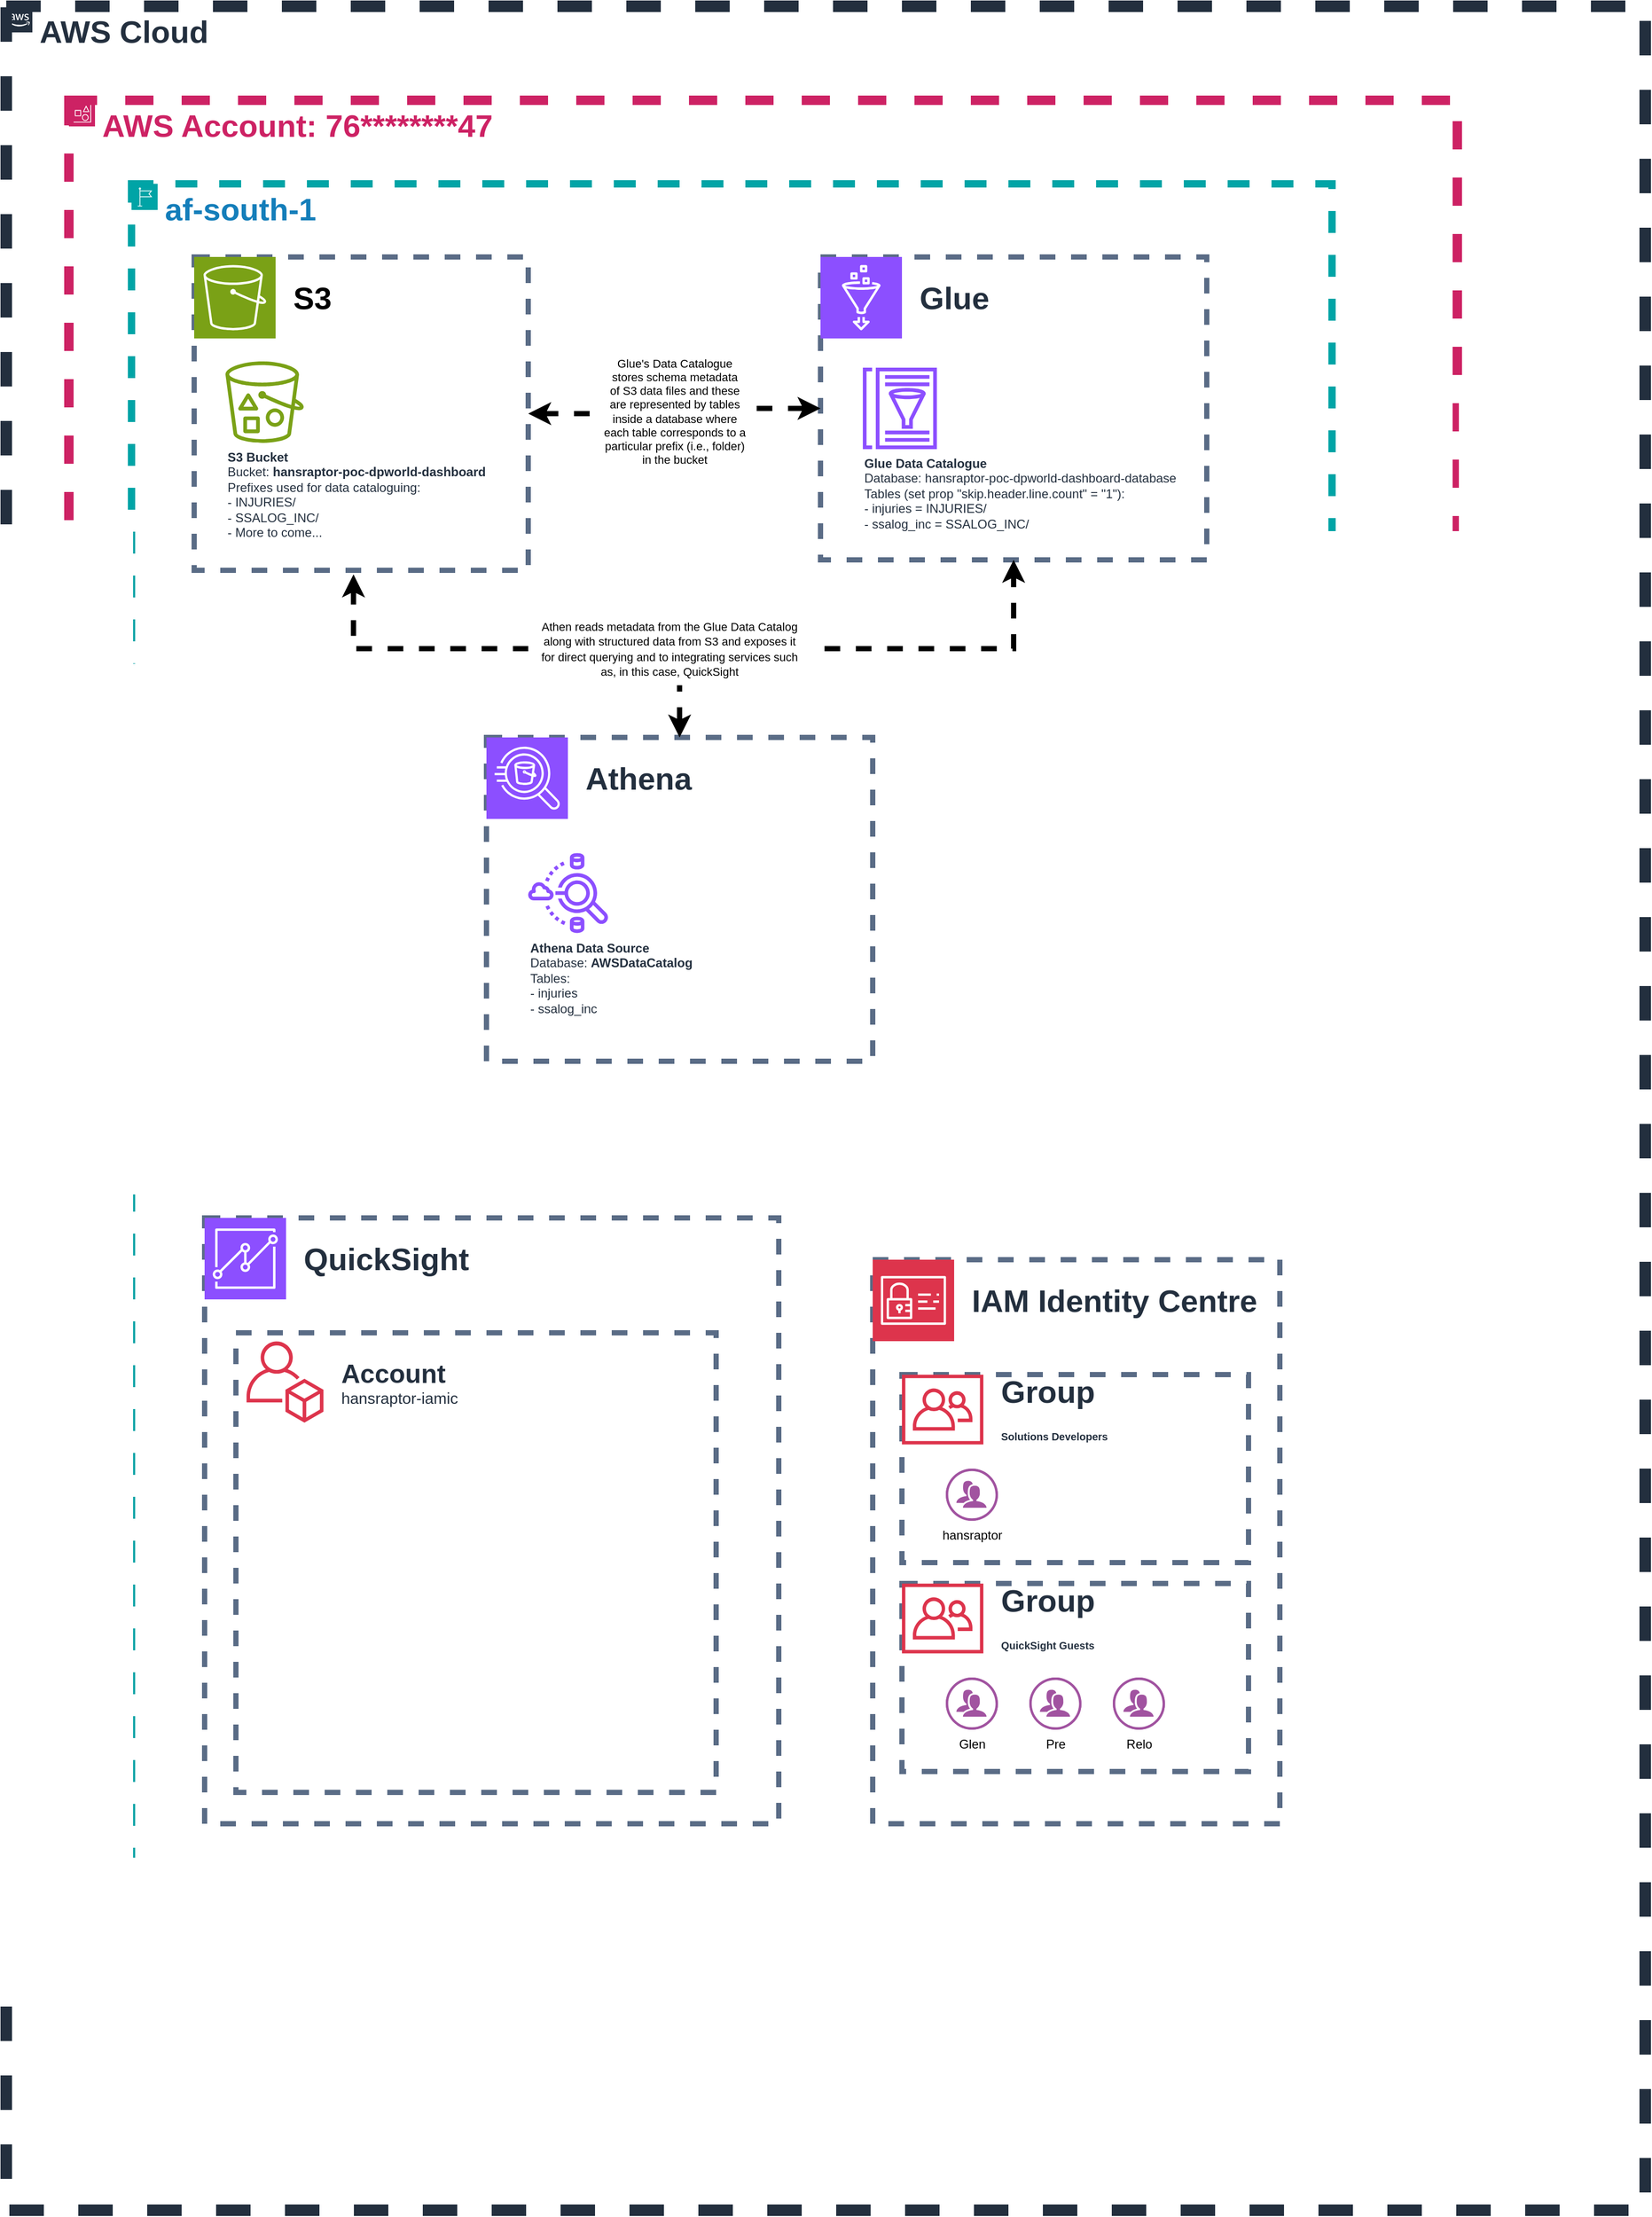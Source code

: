 <mxfile version="26.2.12">
  <diagram name="Page-1" id="07nnad0YqxYMllLoAqNN">
    <mxGraphModel dx="1599" dy="911" grid="1" gridSize="10" guides="1" tooltips="1" connect="1" arrows="1" fold="1" page="1" pageScale="1" pageWidth="4681" pageHeight="3300" math="0" shadow="0">
      <root>
        <mxCell id="0" />
        <mxCell id="1" parent="0" />
        <mxCell id="I3rigS5n5Z_DNkKy_Ji--31" value="&lt;font style=&quot;font-size: 30px;&quot;&gt;&lt;b&gt;AWS Cloud&lt;/b&gt;&lt;/font&gt;" style="points=[[0,0],[0.25,0],[0.5,0],[0.75,0],[1,0],[1,0.25],[1,0.5],[1,0.75],[1,1],[0.75,1],[0.5,1],[0.25,1],[0,1],[0,0.75],[0,0.5],[0,0.25]];outlineConnect=0;gradientColor=none;html=1;whiteSpace=wrap;fontSize=12;fontStyle=0;container=1;pointerEvents=0;collapsible=0;recursiveResize=0;shape=mxgraph.aws4.group;grIcon=mxgraph.aws4.group_aws_cloud_alt;strokeColor=#232F3E;fillColor=none;verticalAlign=top;align=left;spacingLeft=30;fontColor=light-dark(#232F3E,#FF7F93);dashed=1;strokeWidth=11;backgroundOutline=0;" vertex="1" parent="1">
          <mxGeometry x="140" y="50" width="1570" height="2110" as="geometry" />
        </mxCell>
        <mxCell id="I3rigS5n5Z_DNkKy_Ji--8" value="&lt;span style=&quot;font-size: 30px;&quot;&gt;&lt;b&gt;AWS Account: 76********47&lt;/b&gt;&lt;/span&gt;" style="points=[[0,0],[0.25,0],[0.5,0],[0.75,0],[1,0],[1,0.25],[1,0.5],[1,0.75],[1,1],[0.75,1],[0.5,1],[0.25,1],[0,1],[0,0.75],[0,0.5],[0,0.25]];outlineConnect=0;gradientColor=none;html=1;whiteSpace=wrap;fontSize=12;fontStyle=0;container=1;pointerEvents=0;collapsible=0;recursiveResize=0;shape=mxgraph.aws4.group;grIcon=mxgraph.aws4.group_account;strokeColor=#CD2264;fillColor=none;verticalAlign=top;align=left;spacingLeft=30;fontColor=light-dark(#CD2264,#FF7F93);dashed=1;strokeWidth=9;" vertex="1" parent="I3rigS5n5Z_DNkKy_Ji--31">
          <mxGeometry x="60" y="90" width="1330" height="1760" as="geometry" />
        </mxCell>
        <mxCell id="I3rigS5n5Z_DNkKy_Ji--4" value="&lt;b&gt;&lt;font style=&quot;font-size: 30px;&quot;&gt;af-south-1&lt;/font&gt;&lt;/b&gt;" style="points=[[0,0],[0.25,0],[0.5,0],[0.75,0],[1,0],[1,0.25],[1,0.5],[1,0.75],[1,1],[0.75,1],[0.5,1],[0.25,1],[0,1],[0,0.75],[0,0.5],[0,0.25]];outlineConnect=0;gradientColor=none;html=1;whiteSpace=wrap;fontSize=12;fontStyle=0;container=1;pointerEvents=0;collapsible=0;recursiveResize=0;shape=mxgraph.aws4.group;grIcon=mxgraph.aws4.group_region;strokeColor=#00A4A6;fillColor=none;verticalAlign=top;align=left;spacingLeft=30;fontColor=#147EBA;dashed=1;strokeWidth=7;" vertex="1" parent="I3rigS5n5Z_DNkKy_Ji--8">
          <mxGeometry x="60" y="80" width="1150" height="1610" as="geometry" />
        </mxCell>
        <mxCell id="I3rigS5n5Z_DNkKy_Ji--30" value="" style="fillColor=none;strokeColor=light-dark(#5A6C86,#FF7F93);dashed=1;verticalAlign=top;fontStyle=0;fontColor=light-dark(#5A6C86,#FF7F93);whiteSpace=wrap;html=1;strokeWidth=5;" vertex="1" parent="I3rigS5n5Z_DNkKy_Ji--4">
          <mxGeometry x="710" y="1030" width="390" height="540" as="geometry" />
        </mxCell>
        <mxCell id="I3rigS5n5Z_DNkKy_Ji--35" value="" style="fillColor=none;strokeColor=light-dark(#5A6C86,#FF7F93);dashed=1;verticalAlign=top;fontStyle=0;fontColor=light-dark(#5A6C86,#FF7F93);whiteSpace=wrap;html=1;strokeWidth=5;" vertex="1" parent="I3rigS5n5Z_DNkKy_Ji--4">
          <mxGeometry x="738" y="1140" width="332" height="180" as="geometry" />
        </mxCell>
        <mxCell id="I3rigS5n5Z_DNkKy_Ji--11" value="" style="fillColor=none;strokeColor=#5A6C86;dashed=1;verticalAlign=top;fontStyle=0;fontColor=#5A6C86;whiteSpace=wrap;html=1;strokeWidth=5;" vertex="1" parent="I3rigS5n5Z_DNkKy_Ji--4">
          <mxGeometry x="660" y="70" width="370" height="290" as="geometry" />
        </mxCell>
        <mxCell id="I3rigS5n5Z_DNkKy_Ji--18" value="" style="fillColor=none;strokeColor=#5A6C86;dashed=1;verticalAlign=top;fontStyle=0;fontColor=#5A6C86;whiteSpace=wrap;html=1;strokeWidth=5;" vertex="1" parent="I3rigS5n5Z_DNkKy_Ji--4">
          <mxGeometry x="340" y="530" width="370" height="310" as="geometry" />
        </mxCell>
        <mxCell id="I3rigS5n5Z_DNkKy_Ji--14" value="Glue&#39;s Data Catalogue&lt;div&gt;stores schema metadata&lt;/div&gt;&lt;div&gt;of S3 data files and these&lt;/div&gt;&lt;div&gt;are represented by tables&lt;/div&gt;&lt;div&gt;inside a database where&lt;/div&gt;&lt;div&gt;each&amp;nbsp;&lt;span style=&quot;background-color: light-dark(#ffffff, var(--ge-dark-color, #121212)); color: light-dark(rgb(0, 0, 0), rgb(255, 255, 255));&quot;&gt;table corresponds to a&lt;/span&gt;&lt;/div&gt;&lt;div&gt;&lt;span style=&quot;background-color: light-dark(#ffffff, var(--ge-dark-color, #121212)); color: light-dark(rgb(0, 0, 0), rgb(255, 255, 255));&quot;&gt;particular&amp;nbsp;&lt;/span&gt;&lt;span style=&quot;background-color: light-dark(#ffffff, var(--ge-dark-color, #121212)); color: light-dark(rgb(0, 0, 0), rgb(255, 255, 255));&quot;&gt;prefix (i.e., folder)&lt;/span&gt;&lt;/div&gt;&lt;div&gt;&lt;span style=&quot;background-color: light-dark(#ffffff, var(--ge-dark-color, #121212)); color: light-dark(rgb(0, 0, 0), rgb(255, 255, 255));&quot;&gt;in&amp;nbsp;&lt;/span&gt;&lt;span style=&quot;background-color: light-dark(#ffffff, var(--ge-dark-color, #121212)); color: light-dark(rgb(0, 0, 0), rgb(255, 255, 255));&quot;&gt;the bucket&lt;/span&gt;&lt;/div&gt;" style="edgeStyle=orthogonalEdgeStyle;rounded=0;orthogonalLoop=1;jettySize=auto;html=1;entryX=0;entryY=0.5;entryDx=0;entryDy=0;strokeWidth=5;dashed=1;curved=0;startArrow=classic;startFill=1;" edge="1" parent="I3rigS5n5Z_DNkKy_Ji--4" source="I3rigS5n5Z_DNkKy_Ji--3" target="I3rigS5n5Z_DNkKy_Ji--11">
          <mxGeometry relative="1" as="geometry" />
        </mxCell>
        <mxCell id="I3rigS5n5Z_DNkKy_Ji--3" value="" style="fillColor=none;strokeColor=light-dark(#5A6C86,#61820B);dashed=1;verticalAlign=top;fontStyle=0;fontColor=#5A6C86;whiteSpace=wrap;html=1;strokeWidth=5;" vertex="1" parent="I3rigS5n5Z_DNkKy_Ji--4">
          <mxGeometry x="60" y="70" width="320" height="300" as="geometry" />
        </mxCell>
        <mxCell id="I3rigS5n5Z_DNkKy_Ji--1" value="&lt;b&gt;&lt;font style=&quot;color: light-dark(rgb(0, 0, 0), rgb(97, 130, 11));&quot;&gt;S3&lt;/font&gt;&lt;/b&gt;" style="sketch=0;points=[[0,0,0],[0.25,0,0],[0.5,0,0],[0.75,0,0],[1,0,0],[0,1,0],[0.25,1,0],[0.5,1,0],[0.75,1,0],[1,1,0],[0,0.25,0],[0,0.5,0],[0,0.75,0],[1,0.25,0],[1,0.5,0],[1,0.75,0]];outlineConnect=0;fontColor=#232F3E;fillColor=#7AA116;strokeColor=#ffffff;dashed=0;verticalLabelPosition=middle;verticalAlign=middle;align=left;html=1;fontSize=30;fontStyle=0;aspect=fixed;shape=mxgraph.aws4.resourceIcon;resIcon=mxgraph.aws4.s3;labelPosition=right;spacingLeft=15;" vertex="1" parent="I3rigS5n5Z_DNkKy_Ji--4">
          <mxGeometry x="60" y="70" width="78" height="78" as="geometry" />
        </mxCell>
        <mxCell id="I3rigS5n5Z_DNkKy_Ji--9" value="&lt;div&gt;&lt;b&gt;S3 Bucket&lt;/b&gt;&lt;/div&gt;Bucket: &lt;b&gt;hansraptor-poc-dpworld-dashboard&lt;/b&gt;&lt;div&gt;Prefixes used for data cataloguing:&lt;/div&gt;&lt;div&gt;-&amp;nbsp;INJURIES/&lt;/div&gt;&lt;div&gt;-&amp;nbsp;SSALOG_INC/&lt;/div&gt;&lt;div&gt;- More to come...&lt;/div&gt;" style="sketch=0;outlineConnect=0;fontColor=#232F3E;gradientColor=none;fillColor=#7AA116;strokeColor=none;dashed=0;verticalLabelPosition=bottom;verticalAlign=top;align=left;html=1;fontSize=12;fontStyle=0;aspect=fixed;pointerEvents=1;shape=mxgraph.aws4.bucket_with_objects;" vertex="1" parent="I3rigS5n5Z_DNkKy_Ji--4">
          <mxGeometry x="90" y="170" width="75" height="78" as="geometry" />
        </mxCell>
        <mxCell id="I3rigS5n5Z_DNkKy_Ji--10" value="&lt;b&gt;Glue&lt;/b&gt;" style="sketch=0;points=[[0,0,0],[0.25,0,0],[0.5,0,0],[0.75,0,0],[1,0,0],[0,1,0],[0.25,1,0],[0.5,1,0],[0.75,1,0],[1,1,0],[0,0.25,0],[0,0.5,0],[0,0.75,0],[1,0.25,0],[1,0.5,0],[1,0.75,0]];outlineConnect=0;fontColor=light-dark(#232F3E,#B17DFF);fillColor=#8C4FFF;strokeColor=#ffffff;dashed=0;verticalLabelPosition=middle;verticalAlign=middle;align=left;html=1;fontSize=30;fontStyle=0;aspect=fixed;shape=mxgraph.aws4.resourceIcon;resIcon=mxgraph.aws4.glue;labelPosition=right;spacingLeft=15;" vertex="1" parent="I3rigS5n5Z_DNkKy_Ji--4">
          <mxGeometry x="660" y="70" width="78" height="78" as="geometry" />
        </mxCell>
        <mxCell id="I3rigS5n5Z_DNkKy_Ji--12" value="&lt;div&gt;&lt;b&gt;Glue Data Catalogue&lt;/b&gt;&lt;/div&gt;Database:&amp;nbsp;hansraptor-poc-dpworld-dashboard-database&lt;div&gt;Tables (set prop &quot;skip.header.line.count&quot; = &quot;1&quot;):&lt;/div&gt;&lt;div&gt;-&amp;nbsp;injuries = INJURIES/&lt;/div&gt;&lt;div&gt;-&amp;nbsp;ssalog_inc = SSALOG_INC/&lt;/div&gt;" style="sketch=0;outlineConnect=0;fontColor=#232F3E;gradientColor=none;fillColor=#8C4FFF;strokeColor=none;dashed=0;verticalLabelPosition=bottom;verticalAlign=top;align=left;html=1;fontSize=12;fontStyle=0;aspect=fixed;pointerEvents=1;shape=mxgraph.aws4.glue_data_catalog;" vertex="1" parent="I3rigS5n5Z_DNkKy_Ji--4">
          <mxGeometry x="700" y="176" width="72" height="78" as="geometry" />
        </mxCell>
        <mxCell id="I3rigS5n5Z_DNkKy_Ji--17" value="Athena" style="sketch=0;points=[[0,0,0],[0.25,0,0],[0.5,0,0],[0.75,0,0],[1,0,0],[0,1,0],[0.25,1,0],[0.5,1,0],[0.75,1,0],[1,1,0],[0,0.25,0],[0,0.5,0],[0,0.75,0],[1,0.25,0],[1,0.5,0],[1,0.75,0]];outlineConnect=0;fontColor=light-dark(#232F3E,#B17DFF);fillColor=#8C4FFF;strokeColor=#ffffff;dashed=0;verticalLabelPosition=middle;verticalAlign=middle;align=left;html=1;fontSize=30;fontStyle=1;aspect=fixed;shape=mxgraph.aws4.resourceIcon;resIcon=mxgraph.aws4.athena;labelPosition=right;spacingLeft=15;" vertex="1" parent="I3rigS5n5Z_DNkKy_Ji--4">
          <mxGeometry x="340" y="530" width="78" height="78" as="geometry" />
        </mxCell>
        <mxCell id="I3rigS5n5Z_DNkKy_Ji--19" value="&lt;b&gt;Athena Data Source&lt;/b&gt;&lt;div&gt;Database: &lt;b&gt;AWSDataCatalog&lt;/b&gt;&lt;/div&gt;&lt;div&gt;Tables:&lt;/div&gt;&lt;div&gt;- injuries&lt;/div&gt;&lt;div&gt;- ssalog_inc&lt;/div&gt;" style="sketch=0;outlineConnect=0;fontColor=#232F3E;gradientColor=none;fillColor=#8C4FFF;strokeColor=none;dashed=0;verticalLabelPosition=bottom;verticalAlign=top;align=left;html=1;fontSize=12;fontStyle=0;aspect=fixed;pointerEvents=1;shape=mxgraph.aws4.athena_data_source_connectors;" vertex="1" parent="I3rigS5n5Z_DNkKy_Ji--4">
          <mxGeometry x="380" y="640" width="77" height="78" as="geometry" />
        </mxCell>
        <mxCell id="I3rigS5n5Z_DNkKy_Ji--22" value="" style="edgeStyle=orthogonalEdgeStyle;rounded=0;orthogonalLoop=1;jettySize=auto;html=1;entryX=0.5;entryY=1;entryDx=0;entryDy=0;strokeWidth=5;dashed=1;curved=0;startArrow=classic;startFill=1;exitX=0.5;exitY=0;exitDx=0;exitDy=0;" edge="1" parent="I3rigS5n5Z_DNkKy_Ji--4" source="I3rigS5n5Z_DNkKy_Ji--18" target="I3rigS5n5Z_DNkKy_Ji--11">
          <mxGeometry relative="1" as="geometry">
            <mxPoint x="410" y="405" as="sourcePoint" />
            <mxPoint x="690" y="400" as="targetPoint" />
            <Array as="points">
              <mxPoint x="525" y="445" />
              <mxPoint x="845" y="445" />
            </Array>
          </mxGeometry>
        </mxCell>
        <mxCell id="I3rigS5n5Z_DNkKy_Ji--23" value="" style="edgeStyle=orthogonalEdgeStyle;rounded=0;orthogonalLoop=1;jettySize=auto;html=1;strokeWidth=5;dashed=1;curved=0;startArrow=classic;startFill=0;exitX=0.477;exitY=1.013;exitDx=0;exitDy=0;exitPerimeter=0;endArrow=none;" edge="1" parent="I3rigS5n5Z_DNkKy_Ji--4" source="I3rigS5n5Z_DNkKy_Ji--3">
          <mxGeometry relative="1" as="geometry">
            <mxPoint x="535" y="540" as="sourcePoint" />
            <mxPoint x="520" y="445" as="targetPoint" />
            <Array as="points">
              <mxPoint x="213" y="445" />
              <mxPoint x="520" y="445" />
            </Array>
          </mxGeometry>
        </mxCell>
        <mxCell id="I3rigS5n5Z_DNkKy_Ji--25" value="&lt;span style=&quot;font-size: 11px;&quot;&gt;Athen reads metadata from the Glue Data Catalog&lt;/span&gt;&lt;div&gt;&lt;span style=&quot;font-size: 11px;&quot;&gt;along with structured data from S3 and exposes it&lt;/span&gt;&lt;/div&gt;&lt;div&gt;&lt;span style=&quot;font-size: 11px;&quot;&gt;for direct querying and to integrating services such&lt;/span&gt;&lt;/div&gt;&lt;div&gt;&lt;span style=&quot;font-size: 11px;&quot;&gt;as, in this case, QuickSight&lt;/span&gt;&lt;/div&gt;" style="text;html=1;align=center;verticalAlign=middle;resizable=0;points=[];autosize=1;strokeColor=none;fillColor=default;" vertex="1" parent="I3rigS5n5Z_DNkKy_Ji--4">
          <mxGeometry x="380" y="410" width="270" height="70" as="geometry" />
        </mxCell>
        <mxCell id="I3rigS5n5Z_DNkKy_Ji--26" value="" style="fillColor=none;strokeColor=#5A6C86;dashed=1;verticalAlign=top;fontStyle=0;fontColor=#5A6C86;whiteSpace=wrap;html=1;strokeWidth=5;" vertex="1" parent="I3rigS5n5Z_DNkKy_Ji--4">
          <mxGeometry x="70" y="990" width="550" height="580" as="geometry" />
        </mxCell>
        <mxCell id="I3rigS5n5Z_DNkKy_Ji--28" value="&lt;b&gt;QuickSight&lt;/b&gt;" style="sketch=0;points=[[0,0,0],[0.25,0,0],[0.5,0,0],[0.75,0,0],[1,0,0],[0,1,0],[0.25,1,0],[0.5,1,0],[0.75,1,0],[1,1,0],[0,0.25,0],[0,0.5,0],[0,0.75,0],[1,0.25,0],[1,0.5,0],[1,0.75,0]];outlineConnect=0;fontColor=light-dark(#232F3E,#B17DFF);fillColor=#8C4FFF;strokeColor=#ffffff;dashed=0;verticalLabelPosition=middle;verticalAlign=middle;align=left;html=1;fontSize=30;fontStyle=0;aspect=fixed;shape=mxgraph.aws4.resourceIcon;resIcon=mxgraph.aws4.quicksight;labelPosition=right;spacingLeft=15;" vertex="1" parent="I3rigS5n5Z_DNkKy_Ji--4">
          <mxGeometry x="70" y="990" width="78" height="78" as="geometry" />
        </mxCell>
        <mxCell id="I3rigS5n5Z_DNkKy_Ji--29" value="&lt;b&gt;IAM Identity Centre&lt;/b&gt;" style="sketch=0;points=[[0,0,0],[0.25,0,0],[0.5,0,0],[0.75,0,0],[1,0,0],[0,1,0],[0.25,1,0],[0.5,1,0],[0.75,1,0],[1,1,0],[0,0.25,0],[0,0.5,0],[0,0.75,0],[1,0.25,0],[1,0.5,0],[1,0.75,0]];outlineConnect=0;fontColor=light-dark(#232F3E,#FF7F93);fillColor=#DD344C;strokeColor=#ffffff;dashed=0;verticalLabelPosition=middle;verticalAlign=middle;align=left;html=1;fontSize=30;fontStyle=0;aspect=fixed;shape=mxgraph.aws4.resourceIcon;resIcon=mxgraph.aws4.identity_and_access_management;labelPosition=right;spacingLeft=15;" vertex="1" parent="I3rigS5n5Z_DNkKy_Ji--4">
          <mxGeometry x="710" y="1030" width="78" height="78" as="geometry" />
        </mxCell>
        <mxCell id="I3rigS5n5Z_DNkKy_Ji--32" value="" style="fillColor=none;strokeColor=#5A6C86;dashed=1;verticalAlign=top;fontStyle=0;fontColor=#5A6C86;whiteSpace=wrap;html=1;strokeWidth=5;align=left;" vertex="1" parent="I3rigS5n5Z_DNkKy_Ji--4">
          <mxGeometry x="100" y="1100" width="460" height="440" as="geometry" />
        </mxCell>
        <mxCell id="I3rigS5n5Z_DNkKy_Ji--33" value="&lt;span style=&quot;font-size: 25px; text-align: left; text-wrap-mode: wrap;&quot;&gt;&lt;b&gt;Account&lt;/b&gt;&lt;/span&gt;&lt;div&gt;&lt;span style=&quot;text-align: left; text-wrap-mode: wrap;&quot;&gt;&lt;font style=&quot;font-size: 15px;&quot;&gt;hansraptor-iamic&lt;/font&gt;&lt;/span&gt;&lt;/div&gt;" style="sketch=0;outlineConnect=0;fontColor=light-dark(#232F3E,#B17DFF);gradientColor=none;fillColor=light-dark(#DD344C,#B17DFF);strokeColor=none;dashed=0;verticalLabelPosition=middle;verticalAlign=middle;align=left;html=1;fontSize=12;fontStyle=0;aspect=fixed;pointerEvents=1;shape=mxgraph.aws4.organizations_account;labelPosition=right;spacingLeft=15;" vertex="1" parent="I3rigS5n5Z_DNkKy_Ji--4">
          <mxGeometry x="110" y="1108" width="74" height="78" as="geometry" />
        </mxCell>
        <mxCell id="I3rigS5n5Z_DNkKy_Ji--34" value="Group&lt;div&gt;&lt;font size=&quot;1&quot;&gt;Solutions Developers&lt;/font&gt;&lt;/div&gt;" style="sketch=0;outlineConnect=0;fontColor=light-dark(#232F3E,#FF7F93);gradientColor=none;fillColor=#DD344C;strokeColor=none;dashed=0;verticalLabelPosition=middle;verticalAlign=middle;align=left;html=1;fontSize=30;fontStyle=1;aspect=fixed;pointerEvents=1;shape=mxgraph.aws4.organizations_organizational_unit;labelPosition=right;spacingLeft=15;" vertex="1" parent="I3rigS5n5Z_DNkKy_Ji--4">
          <mxGeometry x="738" y="1140" width="78" height="67" as="geometry" />
        </mxCell>
        <mxCell id="I3rigS5n5Z_DNkKy_Ji--36" value="hansraptor" style="verticalLabelPosition=bottom;sketch=0;html=1;fillColor=light-dark(#A153A0,#FF7F93);strokeColor=#ffffff;verticalAlign=top;align=center;points=[[0,0.5,0],[0.125,0.25,0],[0.25,0,0],[0.5,0,0],[0.75,0,0],[0.875,0.25,0],[1,0.5,0],[0.875,0.75,0],[0.75,1,0],[0.5,1,0],[0.125,0.75,0]];pointerEvents=1;shape=mxgraph.cisco_safe.compositeIcon;bgIcon=ellipse;resIcon=mxgraph.cisco_safe.design.users;" vertex="1" parent="I3rigS5n5Z_DNkKy_Ji--4">
          <mxGeometry x="780" y="1230" width="50" height="50" as="geometry" />
        </mxCell>
        <mxCell id="I3rigS5n5Z_DNkKy_Ji--37" value="" style="fillColor=none;strokeColor=light-dark(#5A6C86,#FF7F93);dashed=1;verticalAlign=top;fontStyle=0;fontColor=light-dark(#5A6C86,#FF7F93);whiteSpace=wrap;html=1;strokeWidth=5;" vertex="1" parent="I3rigS5n5Z_DNkKy_Ji--4">
          <mxGeometry x="738" y="1340" width="332" height="180" as="geometry" />
        </mxCell>
        <mxCell id="I3rigS5n5Z_DNkKy_Ji--38" value="Group&lt;div&gt;&lt;font size=&quot;1&quot;&gt;QuickSight Guests&lt;/font&gt;&lt;/div&gt;" style="sketch=0;outlineConnect=0;fontColor=light-dark(#232F3E,#FF7F93);gradientColor=none;fillColor=#DD344C;strokeColor=none;dashed=0;verticalLabelPosition=middle;verticalAlign=middle;align=left;html=1;fontSize=30;fontStyle=1;aspect=fixed;pointerEvents=1;shape=mxgraph.aws4.organizations_organizational_unit;labelPosition=right;spacingLeft=15;" vertex="1" parent="I3rigS5n5Z_DNkKy_Ji--4">
          <mxGeometry x="738" y="1340" width="78" height="67" as="geometry" />
        </mxCell>
        <mxCell id="I3rigS5n5Z_DNkKy_Ji--39" value="Glen" style="verticalLabelPosition=bottom;sketch=0;html=1;fillColor=light-dark(#A153A0,#FF7F93);strokeColor=#ffffff;verticalAlign=top;align=center;points=[[0,0.5,0],[0.125,0.25,0],[0.25,0,0],[0.5,0,0],[0.75,0,0],[0.875,0.25,0],[1,0.5,0],[0.875,0.75,0],[0.75,1,0],[0.5,1,0],[0.125,0.75,0]];pointerEvents=1;shape=mxgraph.cisco_safe.compositeIcon;bgIcon=ellipse;resIcon=mxgraph.cisco_safe.design.users;" vertex="1" parent="I3rigS5n5Z_DNkKy_Ji--4">
          <mxGeometry x="780" y="1430" width="50" height="50" as="geometry" />
        </mxCell>
        <mxCell id="I3rigS5n5Z_DNkKy_Ji--40" value="Pre" style="verticalLabelPosition=bottom;sketch=0;html=1;fillColor=light-dark(#A153A0,#FF7F93);strokeColor=#ffffff;verticalAlign=top;align=center;points=[[0,0.5,0],[0.125,0.25,0],[0.25,0,0],[0.5,0,0],[0.75,0,0],[0.875,0.25,0],[1,0.5,0],[0.875,0.75,0],[0.75,1,0],[0.5,1,0],[0.125,0.75,0]];pointerEvents=1;shape=mxgraph.cisco_safe.compositeIcon;bgIcon=ellipse;resIcon=mxgraph.cisco_safe.design.users;" vertex="1" parent="I3rigS5n5Z_DNkKy_Ji--4">
          <mxGeometry x="860" y="1430" width="50" height="50" as="geometry" />
        </mxCell>
        <mxCell id="I3rigS5n5Z_DNkKy_Ji--41" value="Relo" style="verticalLabelPosition=bottom;sketch=0;html=1;fillColor=light-dark(#A153A0,#FF7F93);strokeColor=#ffffff;verticalAlign=top;align=center;points=[[0,0.5,0],[0.125,0.25,0],[0.25,0,0],[0.5,0,0],[0.75,0,0],[0.875,0.25,0],[1,0.5,0],[0.875,0.75,0],[0.75,1,0],[0.5,1,0],[0.125,0.75,0]];pointerEvents=1;shape=mxgraph.cisco_safe.compositeIcon;bgIcon=ellipse;resIcon=mxgraph.cisco_safe.design.users;" vertex="1" parent="I3rigS5n5Z_DNkKy_Ji--4">
          <mxGeometry x="940" y="1430" width="50" height="50" as="geometry" />
        </mxCell>
      </root>
    </mxGraphModel>
  </diagram>
</mxfile>
